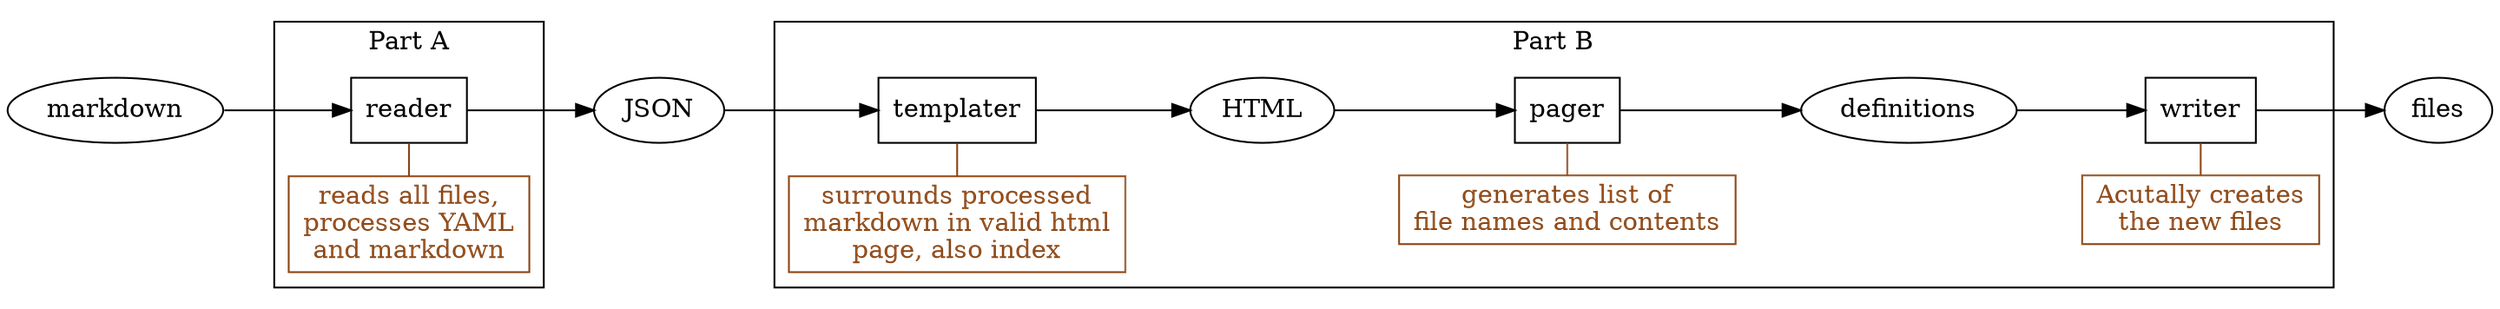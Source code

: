 digraph {
  rankdir = LR
  bgcolor=transparent

  subgraph cluster_stepA {
    label = "Part A"

    readerdesc -> reader [color=chocolate4 arrowhead=none]
    readerdesc [shape=box color=chocolate4 fontcolor=chocolate4 label="reads all files,\nprocesses YAML\nand markdown"]
    {rank=same; readerdesc, reader}
  }

  subgraph cluster_stepB {
    label = "Part B"
    templaterdesc -> templater [color=chocolate4 arrowhead=none]
    templaterdesc [shape=box color=chocolate4 fontcolor=chocolate4 label="surrounds processed\nmarkdown in valid html\npage, also index"]
    {rank=same; templaterdesc, templater}

    pagerdesc -> pager [color=chocolate4 arrowhead=none]
    pagerdesc [shape=box color=chocolate4 fontcolor=chocolate4 label="generates list of\nfile names and contents"]
    {rank=same; pagerdesc, pager}

    writerdesc -> writer [color=chocolate4 arrowhead=none]
    writerdesc [shape=box color=chocolate4 fontcolor=chocolate4 label="Acutally creates\nthe new files"]
    {rank=same; writerdesc, writer}

    HTML, definitions
  }

  markdown -> reader -> JSON -> templater -> HTML -> pager -> definitions -> writer -> files
  reader, templater, pager, writer [shape=box]

}
